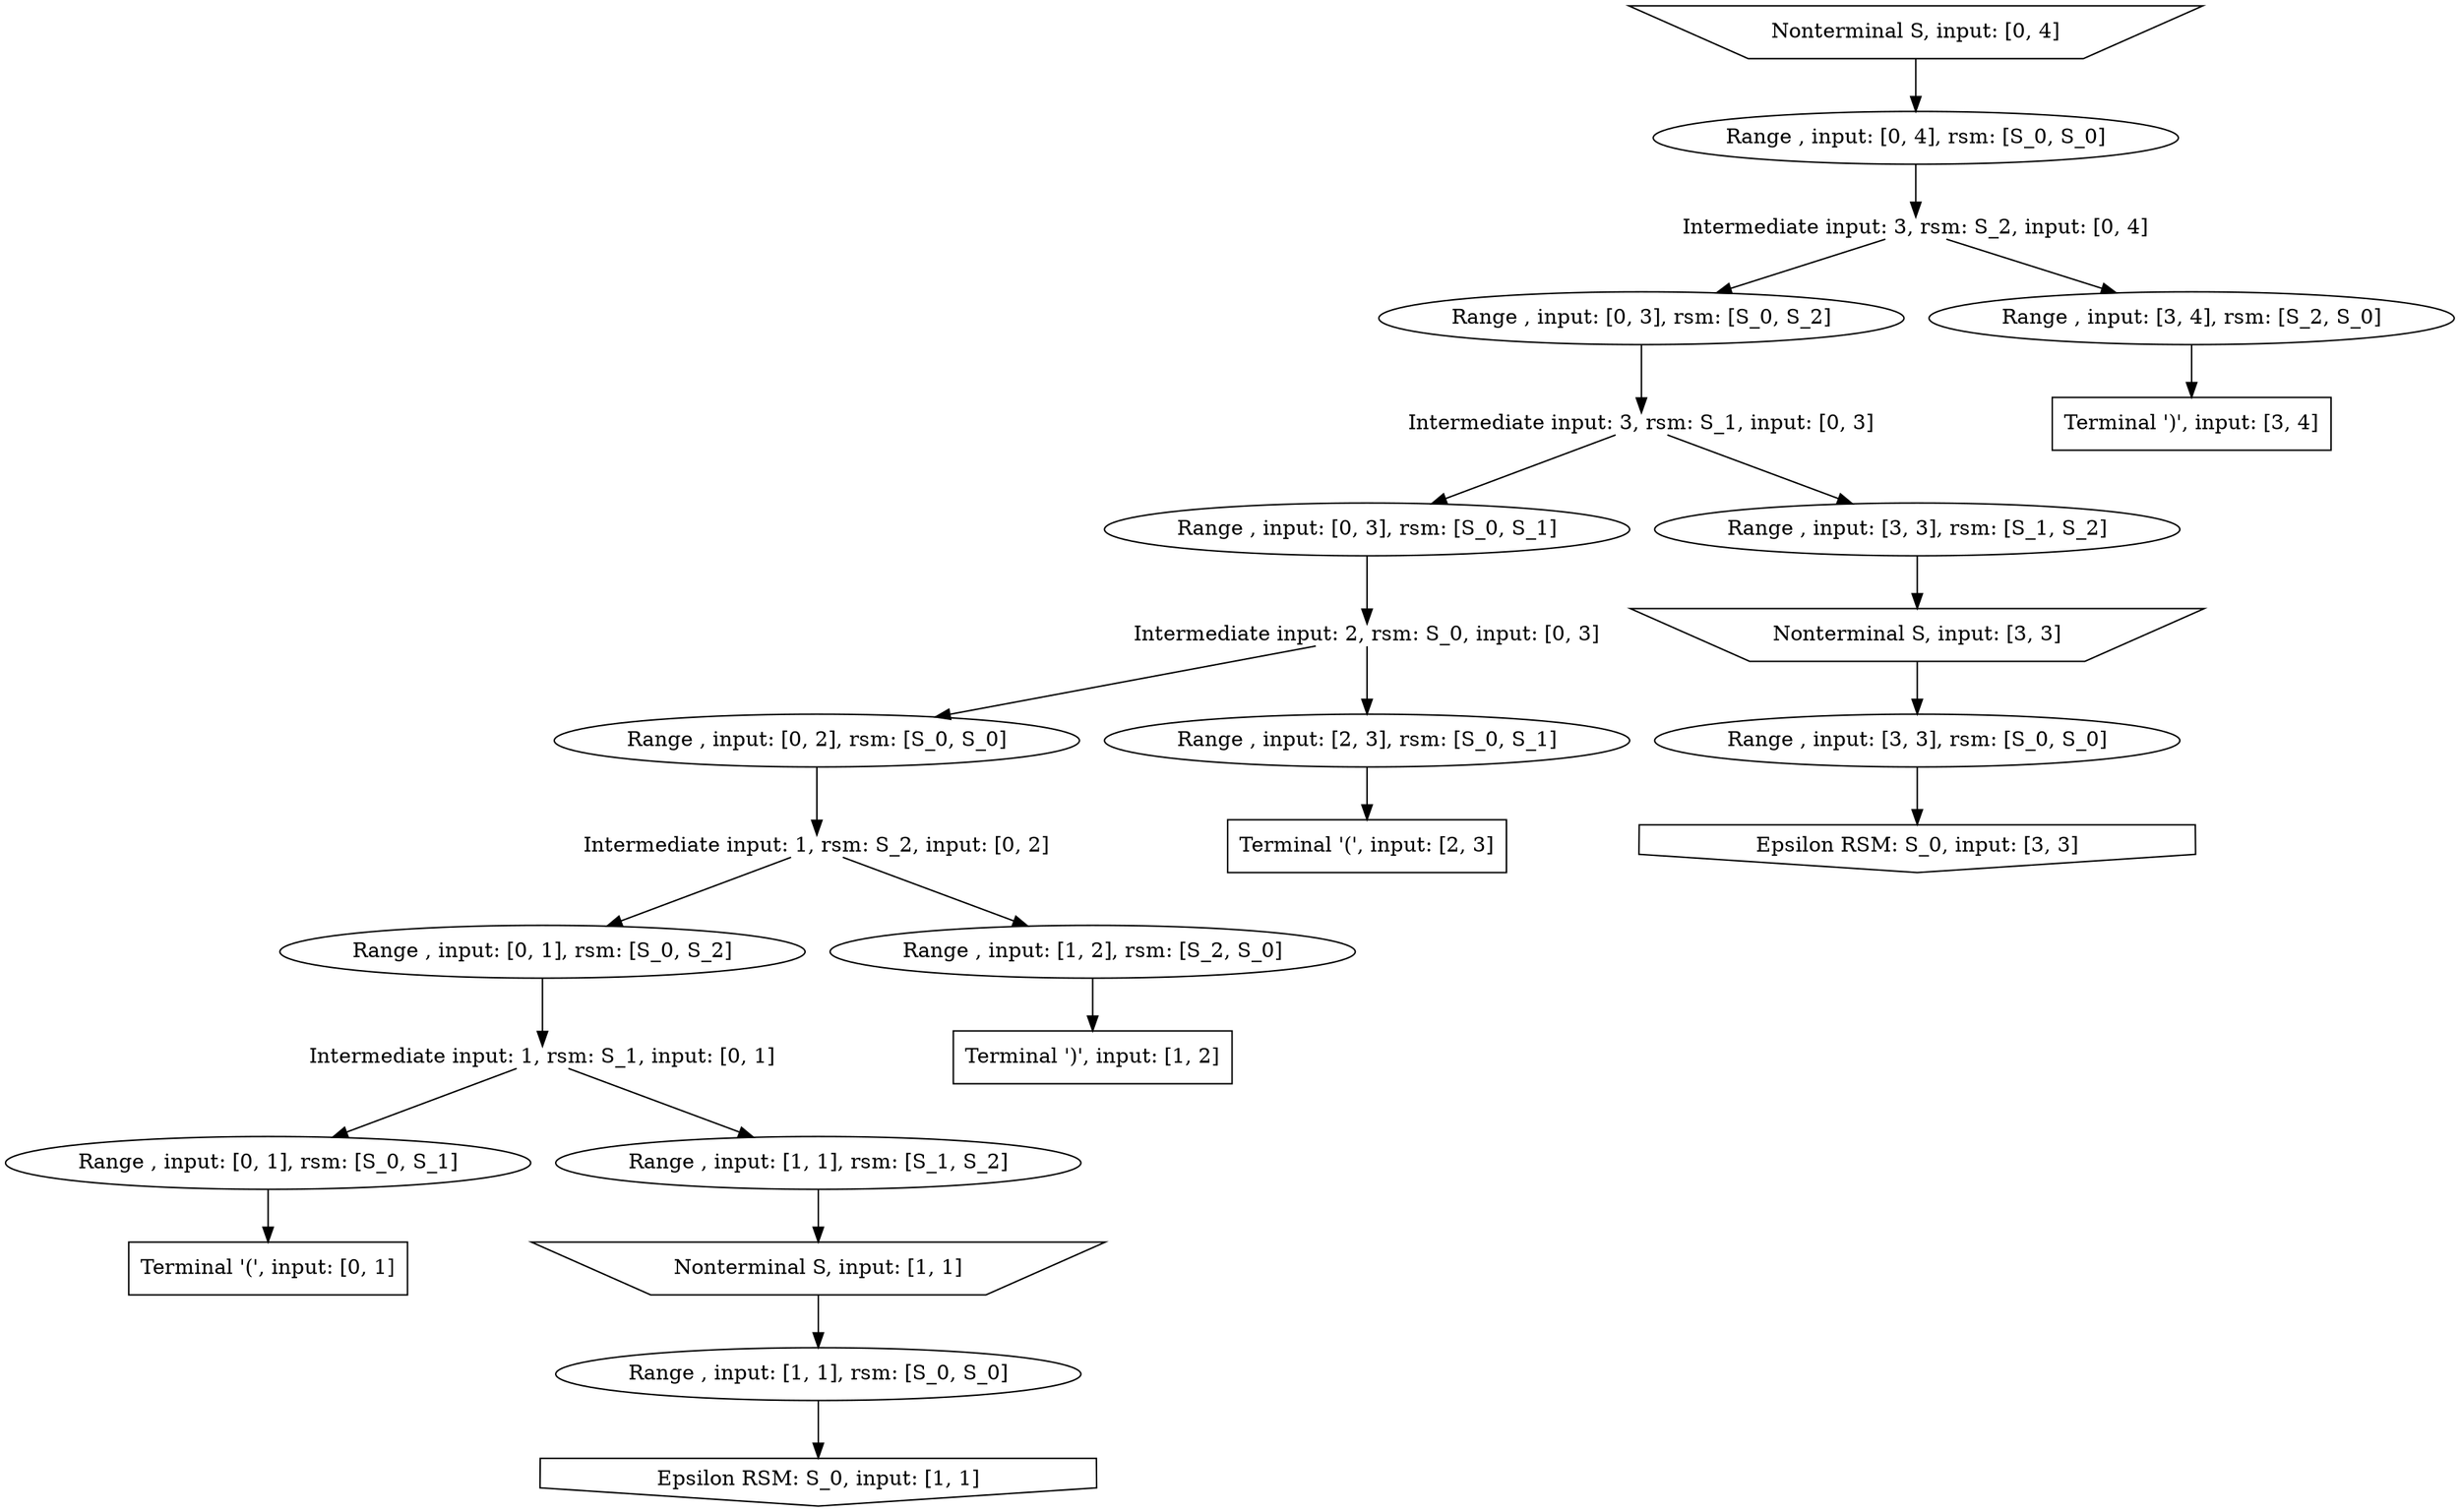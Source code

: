 digraph g {
labelloc="t"
label=""
0 [label = "Epsilon RSM: S_0, input: [1, 1]", shape = invhouse]
1 [label = "Epsilon RSM: S_0, input: [3, 3]", shape = invhouse]
2 [label = "Intermediate input: 1, rsm: S_1, input: [0, 1]", shape = plain]
3 [label = "Intermediate input: 1, rsm: S_2, input: [0, 2]", shape = plain]
4 [label = "Intermediate input: 2, rsm: S_0, input: [0, 3]", shape = plain]
5 [label = "Intermediate input: 3, rsm: S_1, input: [0, 3]", shape = plain]
6 [label = "Intermediate input: 3, rsm: S_2, input: [0, 4]", shape = plain]
7 [label = "Nonterminal S, input: [0, 4]", shape = invtrapezium]
8 [label = "Nonterminal S, input: [1, 1]", shape = invtrapezium]
9 [label = "Nonterminal S, input: [3, 3]", shape = invtrapezium]
10 [label = "Range , input: [0, 1], rsm: [S_0, S_1]", shape = ellipse]
11 [label = "Range , input: [0, 1], rsm: [S_0, S_2]", shape = ellipse]
12 [label = "Range , input: [0, 2], rsm: [S_0, S_0]", shape = ellipse]
13 [label = "Range , input: [0, 3], rsm: [S_0, S_1]", shape = ellipse]
14 [label = "Range , input: [0, 3], rsm: [S_0, S_2]", shape = ellipse]
15 [label = "Range , input: [0, 4], rsm: [S_0, S_0]", shape = ellipse]
16 [label = "Range , input: [1, 1], rsm: [S_0, S_0]", shape = ellipse]
17 [label = "Range , input: [1, 1], rsm: [S_1, S_2]", shape = ellipse]
18 [label = "Range , input: [1, 2], rsm: [S_2, S_0]", shape = ellipse]
19 [label = "Range , input: [2, 3], rsm: [S_0, S_1]", shape = ellipse]
20 [label = "Range , input: [3, 3], rsm: [S_0, S_0]", shape = ellipse]
21 [label = "Range , input: [3, 3], rsm: [S_1, S_2]", shape = ellipse]
22 [label = "Range , input: [3, 4], rsm: [S_2, S_0]", shape = ellipse]
23 [label = "Terminal '(', input: [0, 1]", shape = rectangle]
24 [label = "Terminal '(', input: [2, 3]", shape = rectangle]
25 [label = "Terminal ')', input: [1, 2]", shape = rectangle]
26 [label = "Terminal ')', input: [3, 4]", shape = rectangle]
2->10
2->17
3->11
3->18
4->12
4->19
5->13
5->21
6->14
6->22
7->15
8->16
9->20
10->23
11->2
12->3
13->4
14->5
15->6
16->0
17->8
18->25
19->24
20->1
21->9
22->26
}
